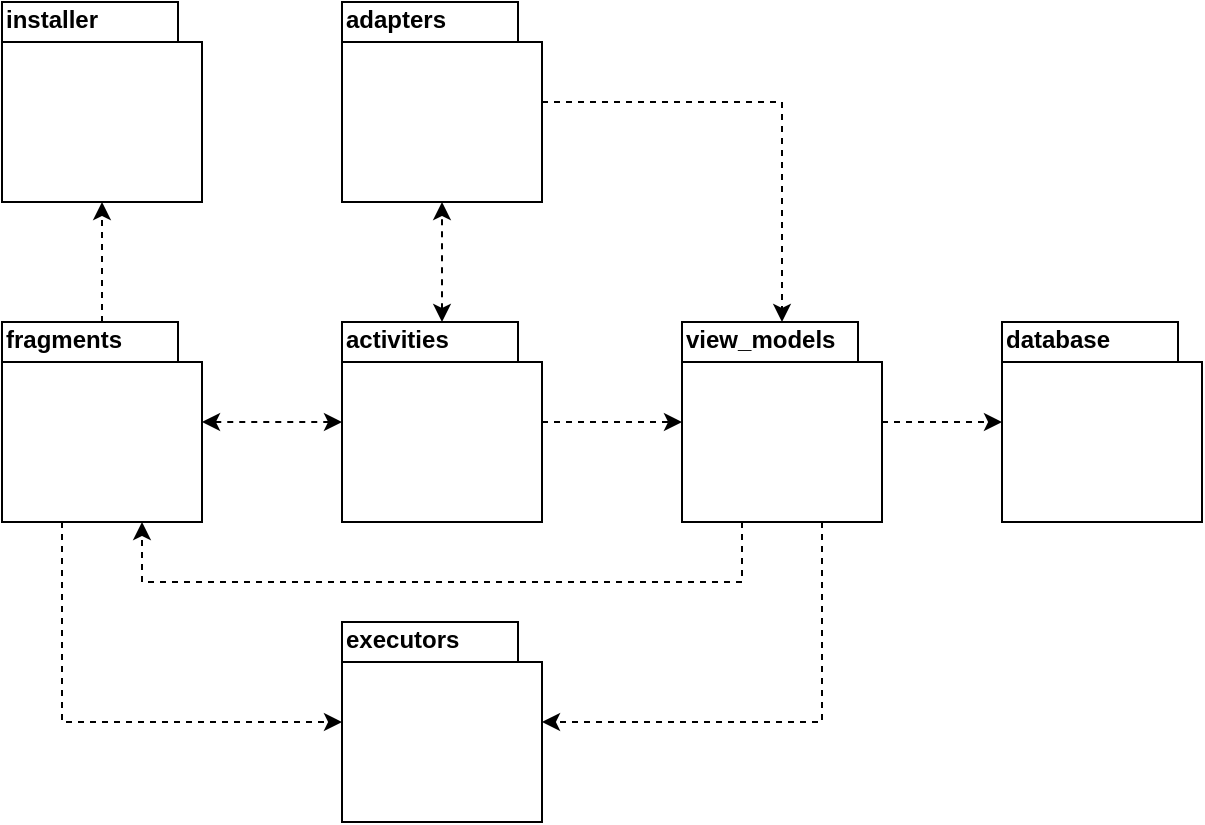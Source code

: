 <mxfile version="13.1.1" type="device"><diagram id="C5RBs43oDa-KdzZeNtuy" name="Page-1"><mxGraphModel dx="674" dy="1012" grid="1" gridSize="10" guides="1" tooltips="1" connect="1" arrows="1" fold="1" page="1" pageScale="1" pageWidth="827" pageHeight="1169" math="0" shadow="0"><root><mxCell id="WIyWlLk6GJQsqaUBKTNV-0"/><mxCell id="WIyWlLk6GJQsqaUBKTNV-1" parent="WIyWlLk6GJQsqaUBKTNV-0"/><mxCell id="5oStFAfO8ThGF02NvjA5-30" style="edgeStyle=orthogonalEdgeStyle;rounded=0;orthogonalLoop=1;jettySize=auto;html=1;dashed=1;startArrow=none;startFill=0;endArrow=classic;endFill=1;strokeWidth=1;" parent="WIyWlLk6GJQsqaUBKTNV-1" source="5oStFAfO8ThGF02NvjA5-59" target="5oStFAfO8ThGF02NvjA5-13" edge="1"><mxGeometry relative="1" as="geometry"><mxPoint x="379" y="80" as="sourcePoint"/><Array as="points"><mxPoint x="500" y="80"/></Array></mxGeometry></mxCell><mxCell id="5oStFAfO8ThGF02NvjA5-26" style="edgeStyle=orthogonalEdgeStyle;rounded=0;orthogonalLoop=1;jettySize=auto;html=1;dashed=1;startArrow=none;startFill=0;endArrow=classic;endFill=1;strokeWidth=1;" parent="WIyWlLk6GJQsqaUBKTNV-1" source="5oStFAfO8ThGF02NvjA5-54" target="5oStFAfO8ThGF02NvjA5-57" edge="1"><mxGeometry relative="1" as="geometry"><mxPoint x="160" y="190" as="sourcePoint"/><mxPoint x="160" y="130" as="targetPoint"/></mxGeometry></mxCell><mxCell id="5oStFAfO8ThGF02NvjA5-46" style="edgeStyle=orthogonalEdgeStyle;rounded=0;orthogonalLoop=1;jettySize=auto;html=1;dashed=1;startArrow=none;startFill=0;endArrow=classic;endFill=1;strokeWidth=1;" parent="WIyWlLk6GJQsqaUBKTNV-1" source="5oStFAfO8ThGF02NvjA5-54" target="5oStFAfO8ThGF02NvjA5-52" edge="1"><mxGeometry relative="1" as="geometry"><mxPoint x="160" y="290.0" as="sourcePoint"/><mxPoint x="280" y="390" as="targetPoint"/><Array as="points"><mxPoint x="140" y="390"/></Array></mxGeometry></mxCell><mxCell id="5oStFAfO8ThGF02NvjA5-47" style="edgeStyle=orthogonalEdgeStyle;rounded=0;orthogonalLoop=1;jettySize=auto;html=1;dashed=1;startArrow=none;startFill=0;endArrow=classic;endFill=1;strokeWidth=1;" parent="WIyWlLk6GJQsqaUBKTNV-1" source="5oStFAfO8ThGF02NvjA5-13" target="5oStFAfO8ThGF02NvjA5-52" edge="1"><mxGeometry relative="1" as="geometry"><mxPoint x="380" y="390" as="targetPoint"/><Array as="points"><mxPoint x="520" y="390"/></Array></mxGeometry></mxCell><mxCell id="5oStFAfO8ThGF02NvjA5-51" style="edgeStyle=orthogonalEdgeStyle;rounded=0;orthogonalLoop=1;jettySize=auto;html=1;dashed=1;startArrow=none;startFill=0;endArrow=classic;endFill=1;strokeWidth=1;" parent="WIyWlLk6GJQsqaUBKTNV-1" source="5oStFAfO8ThGF02NvjA5-13" target="5oStFAfO8ThGF02NvjA5-49" edge="1"><mxGeometry relative="1" as="geometry"/></mxCell><mxCell id="XraTIrBdKekbuAkIP_3I-2" style="edgeStyle=orthogonalEdgeStyle;rounded=0;orthogonalLoop=1;jettySize=auto;html=1;dashed=1;" edge="1" parent="WIyWlLk6GJQsqaUBKTNV-1" source="5oStFAfO8ThGF02NvjA5-13" target="5oStFAfO8ThGF02NvjA5-54"><mxGeometry relative="1" as="geometry"><Array as="points"><mxPoint x="480" y="320"/><mxPoint x="180" y="320"/></Array></mxGeometry></mxCell><mxCell id="5oStFAfO8ThGF02NvjA5-13" value="view_models" style="shape=folder;fontStyle=1;spacingTop=-5;tabWidth=88;tabHeight=20;tabPosition=left;html=1;verticalAlign=top;align=left;" parent="WIyWlLk6GJQsqaUBKTNV-1" vertex="1"><mxGeometry x="450" y="190" width="100" height="100" as="geometry"/></mxCell><mxCell id="5oStFAfO8ThGF02NvjA5-34" style="edgeStyle=orthogonalEdgeStyle;rounded=0;orthogonalLoop=1;jettySize=auto;html=1;dashed=1;startArrow=none;startFill=0;endArrow=classic;endFill=1;strokeWidth=1;" parent="WIyWlLk6GJQsqaUBKTNV-1" source="5oStFAfO8ThGF02NvjA5-56" target="5oStFAfO8ThGF02NvjA5-13" edge="1"><mxGeometry relative="1" as="geometry"><mxPoint x="380" y="240.0" as="sourcePoint"/><Array as="points"><mxPoint x="330" y="250"/></Array></mxGeometry></mxCell><mxCell id="5oStFAfO8ThGF02NvjA5-61" style="edgeStyle=orthogonalEdgeStyle;rounded=0;orthogonalLoop=1;jettySize=auto;html=1;dashed=1;startArrow=classic;startFill=1;endArrow=classic;endFill=1;strokeWidth=1;" parent="WIyWlLk6GJQsqaUBKTNV-1" source="5oStFAfO8ThGF02NvjA5-56" target="5oStFAfO8ThGF02NvjA5-54" edge="1"><mxGeometry relative="1" as="geometry"><mxPoint x="280" y="240.0" as="sourcePoint"/><Array as="points"><mxPoint x="330" y="250"/></Array></mxGeometry></mxCell><mxCell id="5oStFAfO8ThGF02NvjA5-49" value="database" style="shape=folder;fontStyle=1;spacingTop=-5;tabWidth=88;tabHeight=20;tabPosition=left;html=1;verticalAlign=top;align=left;" parent="WIyWlLk6GJQsqaUBKTNV-1" vertex="1"><mxGeometry x="610" y="190" width="100" height="100" as="geometry"/></mxCell><mxCell id="5oStFAfO8ThGF02NvjA5-52" value="executors" style="shape=folder;fontStyle=1;spacingTop=-5;tabWidth=88;tabHeight=20;tabPosition=left;html=1;verticalAlign=top;align=left;" parent="WIyWlLk6GJQsqaUBKTNV-1" vertex="1"><mxGeometry x="280" y="340" width="100" height="100" as="geometry"/></mxCell><mxCell id="5oStFAfO8ThGF02NvjA5-54" value="fragments" style="shape=folder;fontStyle=1;spacingTop=-5;tabWidth=88;tabHeight=20;tabPosition=left;html=1;verticalAlign=top;align=left;" parent="WIyWlLk6GJQsqaUBKTNV-1" vertex="1"><mxGeometry x="110" y="190" width="100" height="100" as="geometry"/></mxCell><mxCell id="5oStFAfO8ThGF02NvjA5-63" style="edgeStyle=orthogonalEdgeStyle;rounded=0;orthogonalLoop=1;jettySize=auto;html=1;dashed=1;startArrow=classic;startFill=1;endArrow=classic;endFill=1;strokeWidth=1;" parent="WIyWlLk6GJQsqaUBKTNV-1" source="5oStFAfO8ThGF02NvjA5-56" target="5oStFAfO8ThGF02NvjA5-59" edge="1"><mxGeometry relative="1" as="geometry"/></mxCell><mxCell id="5oStFAfO8ThGF02NvjA5-56" value="activities" style="shape=folder;fontStyle=1;spacingTop=-5;tabWidth=88;tabHeight=20;tabPosition=left;html=1;verticalAlign=top;align=left;" parent="WIyWlLk6GJQsqaUBKTNV-1" vertex="1"><mxGeometry x="280" y="190" width="100" height="100" as="geometry"/></mxCell><mxCell id="5oStFAfO8ThGF02NvjA5-57" value="installer" style="shape=folder;fontStyle=1;spacingTop=-5;tabWidth=88;tabHeight=20;tabPosition=left;html=1;verticalAlign=top;align=left;" parent="WIyWlLk6GJQsqaUBKTNV-1" vertex="1"><mxGeometry x="110" y="30" width="100" height="100" as="geometry"/></mxCell><mxCell id="5oStFAfO8ThGF02NvjA5-59" value="adapters" style="shape=folder;fontStyle=1;spacingTop=-5;tabWidth=88;tabHeight=20;tabPosition=left;html=1;verticalAlign=top;align=left;" parent="WIyWlLk6GJQsqaUBKTNV-1" vertex="1"><mxGeometry x="280" y="30" width="100" height="100" as="geometry"/></mxCell></root></mxGraphModel></diagram></mxfile>
